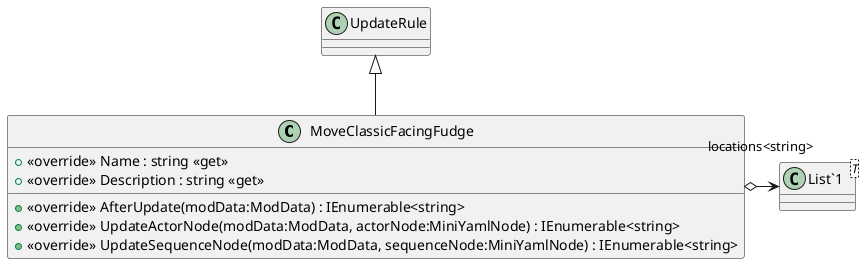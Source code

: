@startuml
class MoveClassicFacingFudge {
    + <<override>> Name : string <<get>>
    + <<override>> Description : string <<get>>
    + <<override>> AfterUpdate(modData:ModData) : IEnumerable<string>
    + <<override>> UpdateActorNode(modData:ModData, actorNode:MiniYamlNode) : IEnumerable<string>
    + <<override>> UpdateSequenceNode(modData:ModData, sequenceNode:MiniYamlNode) : IEnumerable<string>
}
class "List`1"<T> {
}
UpdateRule <|-- MoveClassicFacingFudge
MoveClassicFacingFudge o-> "locations<string>" "List`1"
@enduml
